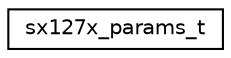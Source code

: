 digraph "Graphical Class Hierarchy"
{
 // LATEX_PDF_SIZE
  edge [fontname="Helvetica",fontsize="10",labelfontname="Helvetica",labelfontsize="10"];
  node [fontname="Helvetica",fontsize="10",shape=record];
  rankdir="LR";
  Node0 [label="sx127x_params_t",height=0.2,width=0.4,color="black", fillcolor="white", style="filled",URL="$structsx127x__params__t.html",tooltip="SX127X hardware and global parameters."];
}
